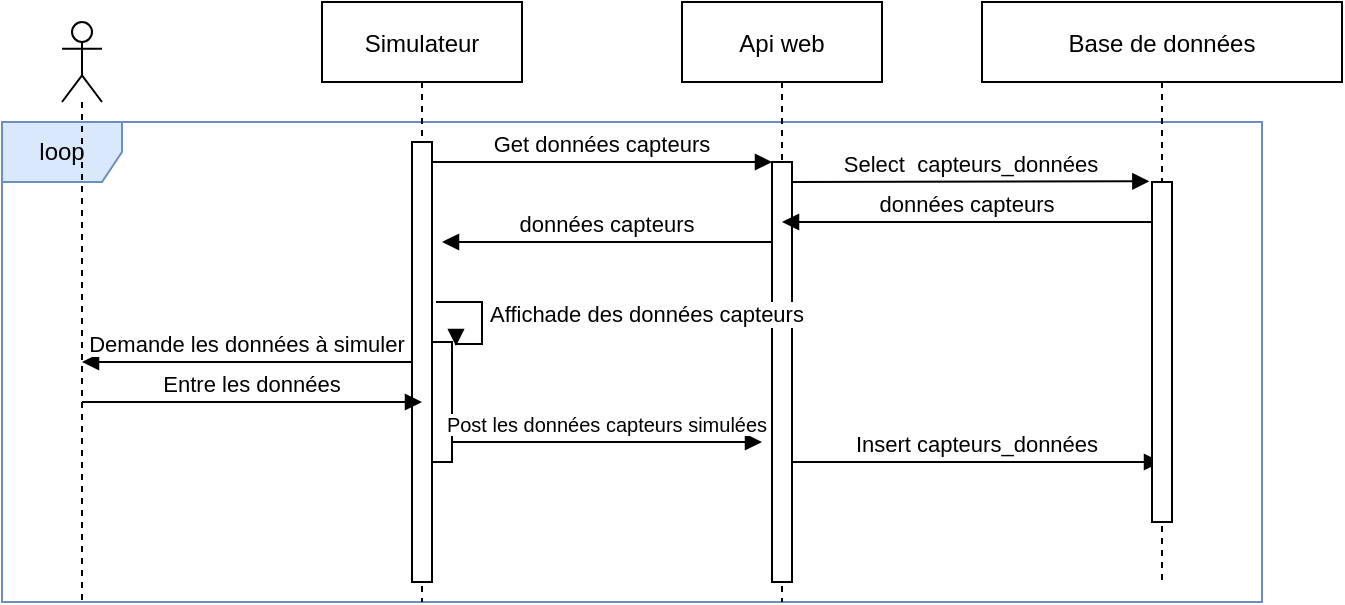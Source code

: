 <mxfile version="16.2.2" type="device"><diagram id="kgpKYQtTHZ0yAKxKKP6v" name="Page-1"><mxGraphModel dx="1450" dy="329" grid="1" gridSize="10" guides="1" tooltips="1" connect="1" arrows="1" fold="1" page="1" pageScale="1" pageWidth="850" pageHeight="1100" math="0" shadow="0"><root><mxCell id="0"/><mxCell id="1" parent="0"/><mxCell id="2ZNni1CEzwgQbaaFodmO-9" value="loop" style="shape=umlFrame;whiteSpace=wrap;html=1;fillColor=#dae8fc;strokeColor=#6c8ebf;" vertex="1" parent="1"><mxGeometry x="-40" y="140" width="630" height="240" as="geometry"/></mxCell><mxCell id="3nuBFxr9cyL0pnOWT2aG-1" value="Simulateur" style="shape=umlLifeline;perimeter=lifelinePerimeter;container=1;collapsible=0;recursiveResize=0;rounded=0;shadow=0;strokeWidth=1;" parent="1" vertex="1"><mxGeometry x="120" y="80" width="100" height="300" as="geometry"/></mxCell><mxCell id="3nuBFxr9cyL0pnOWT2aG-2" value="" style="points=[];perimeter=orthogonalPerimeter;rounded=0;shadow=0;strokeWidth=1;" parent="3nuBFxr9cyL0pnOWT2aG-1" vertex="1"><mxGeometry x="45" y="70" width="10" height="220" as="geometry"/></mxCell><mxCell id="2ZNni1CEzwgQbaaFodmO-13" value="" style="html=1;points=[];perimeter=orthogonalPerimeter;" vertex="1" parent="3nuBFxr9cyL0pnOWT2aG-1"><mxGeometry x="55" y="170" width="10" height="60" as="geometry"/></mxCell><mxCell id="3nuBFxr9cyL0pnOWT2aG-5" value="Api web" style="shape=umlLifeline;perimeter=lifelinePerimeter;container=1;collapsible=0;recursiveResize=0;rounded=0;shadow=0;strokeWidth=1;" parent="1" vertex="1"><mxGeometry x="300" y="80" width="100" height="300" as="geometry"/></mxCell><mxCell id="3nuBFxr9cyL0pnOWT2aG-6" value="" style="points=[];perimeter=orthogonalPerimeter;rounded=0;shadow=0;strokeWidth=1;" parent="3nuBFxr9cyL0pnOWT2aG-5" vertex="1"><mxGeometry x="45" y="80" width="10" height="210" as="geometry"/></mxCell><mxCell id="2ZNni1CEzwgQbaaFodmO-31" value="Insert capteurs_données" style="verticalAlign=bottom;endArrow=block;shadow=0;strokeWidth=1;" edge="1" parent="3nuBFxr9cyL0pnOWT2aG-5" target="2ZNni1CEzwgQbaaFodmO-6"><mxGeometry relative="1" as="geometry"><mxPoint x="55" y="230.0" as="sourcePoint"/><mxPoint x="225" y="230.0" as="targetPoint"/></mxGeometry></mxCell><mxCell id="2ZNni1CEzwgQbaaFodmO-8" value="Select  capteurs_données" style="verticalAlign=bottom;endArrow=block;entryX=-0.133;entryY=-0.002;shadow=0;strokeWidth=1;entryDx=0;entryDy=0;entryPerimeter=0;" edge="1" parent="3nuBFxr9cyL0pnOWT2aG-5" target="2ZNni1CEzwgQbaaFodmO-7"><mxGeometry relative="1" as="geometry"><mxPoint x="55" y="90.0" as="sourcePoint"/><mxPoint x="225" y="90.0" as="targetPoint"/></mxGeometry></mxCell><mxCell id="3nuBFxr9cyL0pnOWT2aG-8" value="Get données capteurs" style="verticalAlign=bottom;endArrow=block;entryX=0;entryY=0;shadow=0;strokeWidth=1;" parent="1" source="3nuBFxr9cyL0pnOWT2aG-2" target="3nuBFxr9cyL0pnOWT2aG-6" edge="1"><mxGeometry relative="1" as="geometry"><mxPoint x="275" y="160" as="sourcePoint"/></mxGeometry></mxCell><mxCell id="3nuBFxr9cyL0pnOWT2aG-9" value="données capteurs" style="verticalAlign=bottom;endArrow=block;entryX=1;entryY=0;shadow=0;strokeWidth=1;" parent="1" source="3nuBFxr9cyL0pnOWT2aG-6" edge="1"><mxGeometry relative="1" as="geometry"><mxPoint x="240" y="200" as="sourcePoint"/><mxPoint x="180" y="200" as="targetPoint"/></mxGeometry></mxCell><mxCell id="2ZNni1CEzwgQbaaFodmO-6" value="Base de données" style="shape=umlLifeline;perimeter=lifelinePerimeter;container=1;collapsible=0;recursiveResize=0;rounded=0;shadow=0;strokeWidth=1;" vertex="1" parent="1"><mxGeometry x="450" y="80" width="180" height="290" as="geometry"/></mxCell><mxCell id="2ZNni1CEzwgQbaaFodmO-7" value="" style="points=[];perimeter=orthogonalPerimeter;rounded=0;shadow=0;strokeWidth=1;" vertex="1" parent="2ZNni1CEzwgQbaaFodmO-6"><mxGeometry x="85" y="90" width="10" height="170" as="geometry"/></mxCell><mxCell id="2ZNni1CEzwgQbaaFodmO-11" value="&lt;div&gt;Affichade des données capteurs&lt;/div&gt;" style="edgeStyle=orthogonalEdgeStyle;html=1;align=left;spacingLeft=2;endArrow=block;rounded=0;" edge="1" parent="1"><mxGeometry relative="1" as="geometry"><mxPoint x="177" y="230" as="sourcePoint"/><Array as="points"><mxPoint x="200" y="230"/><mxPoint x="200" y="251"/><mxPoint x="187" y="251"/></Array><mxPoint x="187" y="252" as="targetPoint"/></mxGeometry></mxCell><mxCell id="2ZNni1CEzwgQbaaFodmO-24" value="" style="shape=umlLifeline;participant=umlActor;perimeter=lifelinePerimeter;whiteSpace=wrap;html=1;container=1;collapsible=0;recursiveResize=0;verticalAlign=top;spacingTop=36;outlineConnect=0;" vertex="1" parent="1"><mxGeometry x="-10" y="90" width="20" height="290" as="geometry"/></mxCell><mxCell id="2ZNni1CEzwgQbaaFodmO-25" value="Demande les données à simuler" style="verticalAlign=bottom;endArrow=block;entryX=1;entryY=0;shadow=0;strokeWidth=1;" edge="1" parent="1" source="3nuBFxr9cyL0pnOWT2aG-2"><mxGeometry relative="1" as="geometry"><mxPoint x="160" y="260" as="sourcePoint"/><mxPoint y="260" as="targetPoint"/></mxGeometry></mxCell><mxCell id="2ZNni1CEzwgQbaaFodmO-29" value="Entre les données" style="verticalAlign=bottom;endArrow=block;shadow=0;strokeWidth=1;" edge="1" parent="1"><mxGeometry relative="1" as="geometry"><mxPoint y="280" as="sourcePoint"/><mxPoint x="170" y="280" as="targetPoint"/></mxGeometry></mxCell><mxCell id="2ZNni1CEzwgQbaaFodmO-30" value="Post les données capteurs simulées" style="verticalAlign=bottom;endArrow=block;shadow=0;strokeWidth=1;fontSize=10;" edge="1" parent="1"><mxGeometry relative="1" as="geometry"><mxPoint x="185" y="300.0" as="sourcePoint"/><mxPoint x="340" y="300" as="targetPoint"/></mxGeometry></mxCell><mxCell id="2ZNni1CEzwgQbaaFodmO-32" value="données capteurs" style="verticalAlign=bottom;endArrow=block;shadow=0;strokeWidth=1;" edge="1" parent="1"><mxGeometry relative="1" as="geometry"><mxPoint x="535" y="190" as="sourcePoint"/><mxPoint x="350" y="190" as="targetPoint"/></mxGeometry></mxCell></root></mxGraphModel></diagram></mxfile>